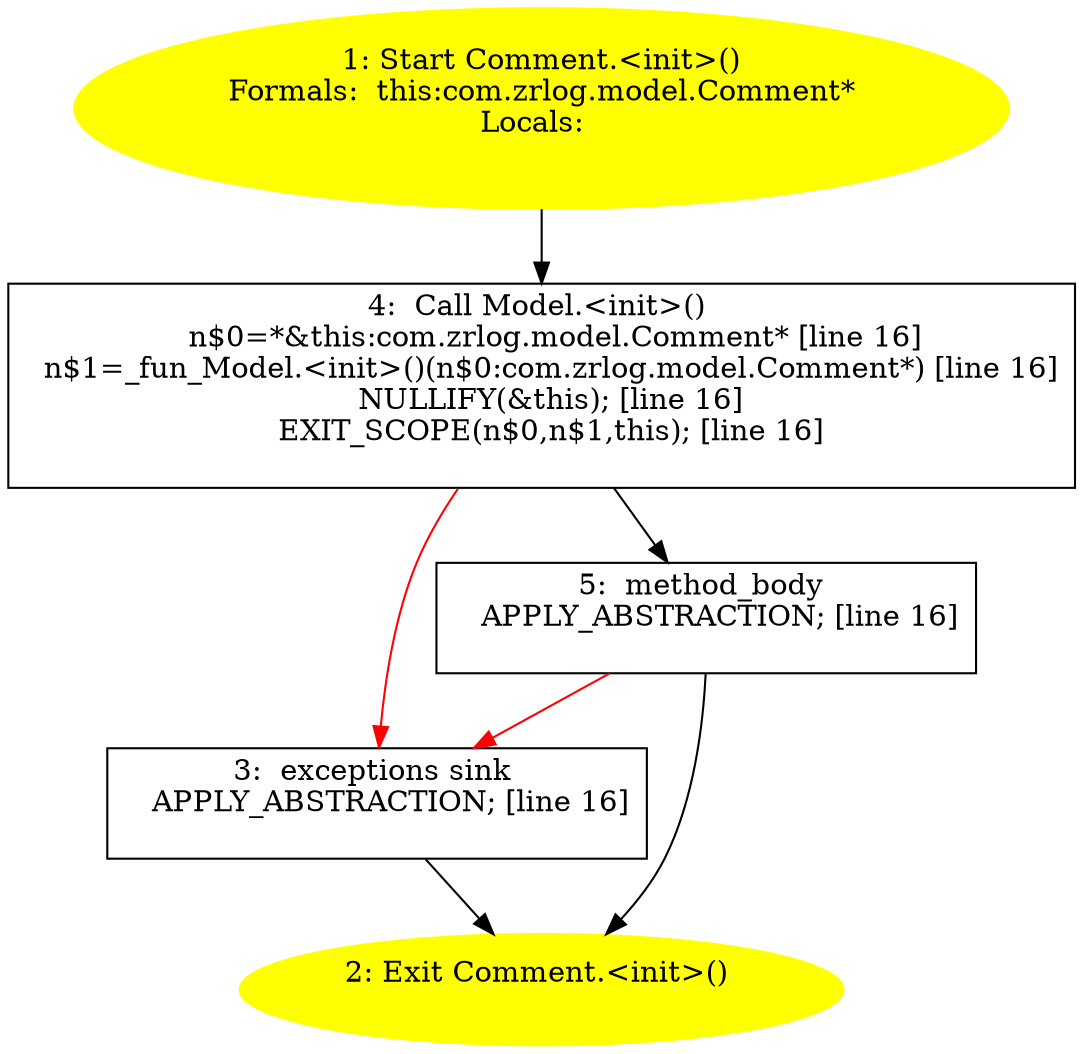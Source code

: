 /* @generated */
digraph cfg {
"com.zrlog.model.Comment.<init>().3e154468de3dfd3fca4989f2ae24708b_1" [label="1: Start Comment.<init>()\nFormals:  this:com.zrlog.model.Comment*\nLocals:  \n  " color=yellow style=filled]
	

	 "com.zrlog.model.Comment.<init>().3e154468de3dfd3fca4989f2ae24708b_1" -> "com.zrlog.model.Comment.<init>().3e154468de3dfd3fca4989f2ae24708b_4" ;
"com.zrlog.model.Comment.<init>().3e154468de3dfd3fca4989f2ae24708b_2" [label="2: Exit Comment.<init>() \n  " color=yellow style=filled]
	

"com.zrlog.model.Comment.<init>().3e154468de3dfd3fca4989f2ae24708b_3" [label="3:  exceptions sink \n   APPLY_ABSTRACTION; [line 16]\n " shape="box"]
	

	 "com.zrlog.model.Comment.<init>().3e154468de3dfd3fca4989f2ae24708b_3" -> "com.zrlog.model.Comment.<init>().3e154468de3dfd3fca4989f2ae24708b_2" ;
"com.zrlog.model.Comment.<init>().3e154468de3dfd3fca4989f2ae24708b_4" [label="4:  Call Model.<init>() \n   n$0=*&this:com.zrlog.model.Comment* [line 16]\n  n$1=_fun_Model.<init>()(n$0:com.zrlog.model.Comment*) [line 16]\n  NULLIFY(&this); [line 16]\n  EXIT_SCOPE(n$0,n$1,this); [line 16]\n " shape="box"]
	

	 "com.zrlog.model.Comment.<init>().3e154468de3dfd3fca4989f2ae24708b_4" -> "com.zrlog.model.Comment.<init>().3e154468de3dfd3fca4989f2ae24708b_5" ;
	 "com.zrlog.model.Comment.<init>().3e154468de3dfd3fca4989f2ae24708b_4" -> "com.zrlog.model.Comment.<init>().3e154468de3dfd3fca4989f2ae24708b_3" [color="red" ];
"com.zrlog.model.Comment.<init>().3e154468de3dfd3fca4989f2ae24708b_5" [label="5:  method_body \n   APPLY_ABSTRACTION; [line 16]\n " shape="box"]
	

	 "com.zrlog.model.Comment.<init>().3e154468de3dfd3fca4989f2ae24708b_5" -> "com.zrlog.model.Comment.<init>().3e154468de3dfd3fca4989f2ae24708b_2" ;
	 "com.zrlog.model.Comment.<init>().3e154468de3dfd3fca4989f2ae24708b_5" -> "com.zrlog.model.Comment.<init>().3e154468de3dfd3fca4989f2ae24708b_3" [color="red" ];
}
